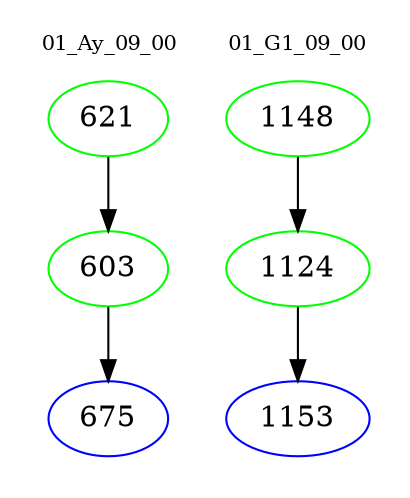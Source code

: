 digraph{
subgraph cluster_0 {
color = white
label = "01_Ay_09_00";
fontsize=10;
T0_621 [label="621", color="green"]
T0_621 -> T0_603 [color="black"]
T0_603 [label="603", color="green"]
T0_603 -> T0_675 [color="black"]
T0_675 [label="675", color="blue"]
}
subgraph cluster_1 {
color = white
label = "01_G1_09_00";
fontsize=10;
T1_1148 [label="1148", color="green"]
T1_1148 -> T1_1124 [color="black"]
T1_1124 [label="1124", color="green"]
T1_1124 -> T1_1153 [color="black"]
T1_1153 [label="1153", color="blue"]
}
}
